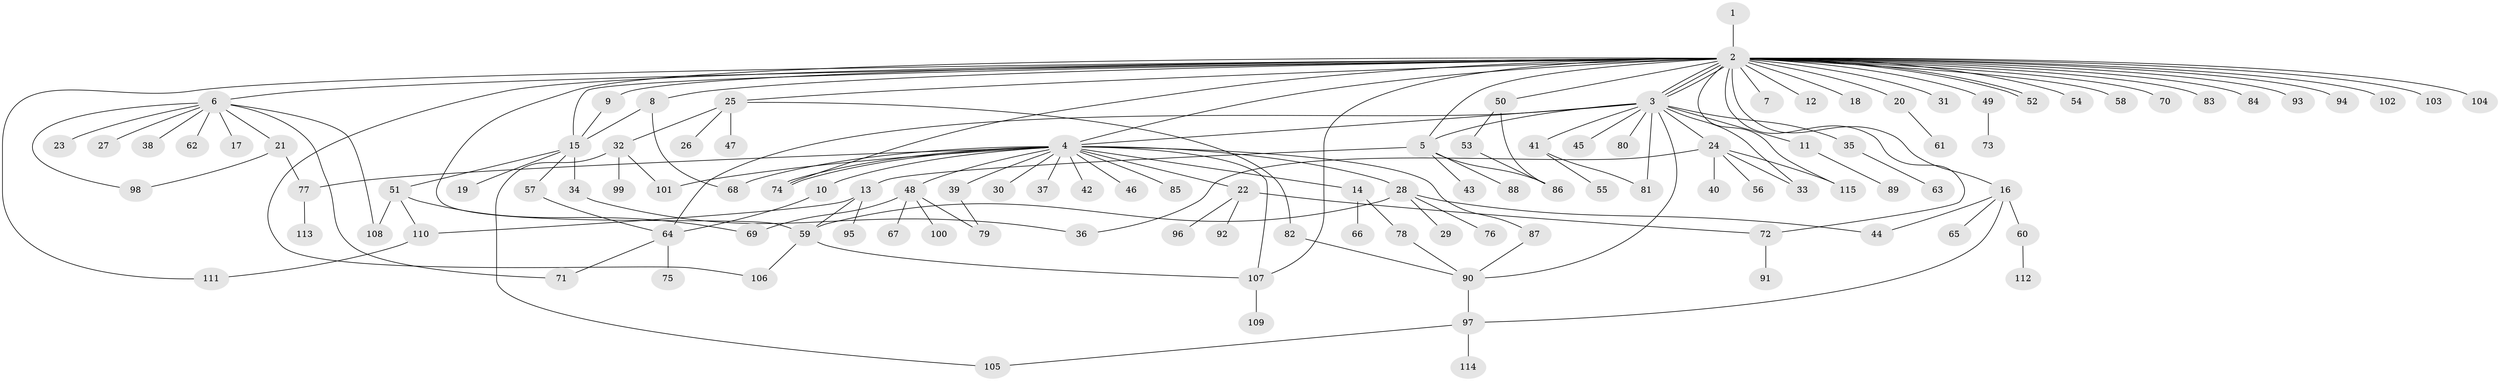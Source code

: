 // Generated by graph-tools (version 1.1) at 2025/01/03/09/25 03:01:40]
// undirected, 115 vertices, 153 edges
graph export_dot {
graph [start="1"]
  node [color=gray90,style=filled];
  1;
  2;
  3;
  4;
  5;
  6;
  7;
  8;
  9;
  10;
  11;
  12;
  13;
  14;
  15;
  16;
  17;
  18;
  19;
  20;
  21;
  22;
  23;
  24;
  25;
  26;
  27;
  28;
  29;
  30;
  31;
  32;
  33;
  34;
  35;
  36;
  37;
  38;
  39;
  40;
  41;
  42;
  43;
  44;
  45;
  46;
  47;
  48;
  49;
  50;
  51;
  52;
  53;
  54;
  55;
  56;
  57;
  58;
  59;
  60;
  61;
  62;
  63;
  64;
  65;
  66;
  67;
  68;
  69;
  70;
  71;
  72;
  73;
  74;
  75;
  76;
  77;
  78;
  79;
  80;
  81;
  82;
  83;
  84;
  85;
  86;
  87;
  88;
  89;
  90;
  91;
  92;
  93;
  94;
  95;
  96;
  97;
  98;
  99;
  100;
  101;
  102;
  103;
  104;
  105;
  106;
  107;
  108;
  109;
  110;
  111;
  112;
  113;
  114;
  115;
  1 -- 2;
  2 -- 3;
  2 -- 3;
  2 -- 3;
  2 -- 4;
  2 -- 5;
  2 -- 6;
  2 -- 7;
  2 -- 8;
  2 -- 9;
  2 -- 12;
  2 -- 15;
  2 -- 16;
  2 -- 18;
  2 -- 20;
  2 -- 25;
  2 -- 31;
  2 -- 49;
  2 -- 50;
  2 -- 52;
  2 -- 52;
  2 -- 54;
  2 -- 58;
  2 -- 59;
  2 -- 70;
  2 -- 72;
  2 -- 74;
  2 -- 83;
  2 -- 84;
  2 -- 93;
  2 -- 94;
  2 -- 102;
  2 -- 103;
  2 -- 104;
  2 -- 106;
  2 -- 107;
  2 -- 111;
  2 -- 115;
  3 -- 4;
  3 -- 5;
  3 -- 11;
  3 -- 24;
  3 -- 33;
  3 -- 35;
  3 -- 41;
  3 -- 45;
  3 -- 64;
  3 -- 80;
  3 -- 81;
  3 -- 90;
  4 -- 10;
  4 -- 14;
  4 -- 22;
  4 -- 28;
  4 -- 30;
  4 -- 37;
  4 -- 39;
  4 -- 42;
  4 -- 46;
  4 -- 48;
  4 -- 68;
  4 -- 74;
  4 -- 74;
  4 -- 77;
  4 -- 85;
  4 -- 87;
  4 -- 101;
  4 -- 107;
  5 -- 13;
  5 -- 43;
  5 -- 86;
  5 -- 88;
  6 -- 17;
  6 -- 21;
  6 -- 23;
  6 -- 27;
  6 -- 38;
  6 -- 62;
  6 -- 71;
  6 -- 98;
  6 -- 108;
  8 -- 15;
  8 -- 68;
  9 -- 15;
  10 -- 64;
  11 -- 89;
  13 -- 59;
  13 -- 95;
  13 -- 110;
  14 -- 66;
  14 -- 78;
  15 -- 19;
  15 -- 34;
  15 -- 51;
  15 -- 57;
  16 -- 44;
  16 -- 60;
  16 -- 65;
  16 -- 97;
  20 -- 61;
  21 -- 77;
  21 -- 98;
  22 -- 72;
  22 -- 92;
  22 -- 96;
  24 -- 33;
  24 -- 36;
  24 -- 40;
  24 -- 56;
  24 -- 115;
  25 -- 26;
  25 -- 32;
  25 -- 47;
  25 -- 82;
  28 -- 29;
  28 -- 44;
  28 -- 59;
  28 -- 76;
  32 -- 99;
  32 -- 101;
  32 -- 105;
  34 -- 36;
  35 -- 63;
  39 -- 79;
  41 -- 55;
  41 -- 81;
  48 -- 67;
  48 -- 69;
  48 -- 79;
  48 -- 100;
  49 -- 73;
  50 -- 53;
  50 -- 86;
  51 -- 69;
  51 -- 108;
  51 -- 110;
  53 -- 86;
  57 -- 64;
  59 -- 106;
  59 -- 107;
  60 -- 112;
  64 -- 71;
  64 -- 75;
  72 -- 91;
  77 -- 113;
  78 -- 90;
  82 -- 90;
  87 -- 90;
  90 -- 97;
  97 -- 105;
  97 -- 114;
  107 -- 109;
  110 -- 111;
}
